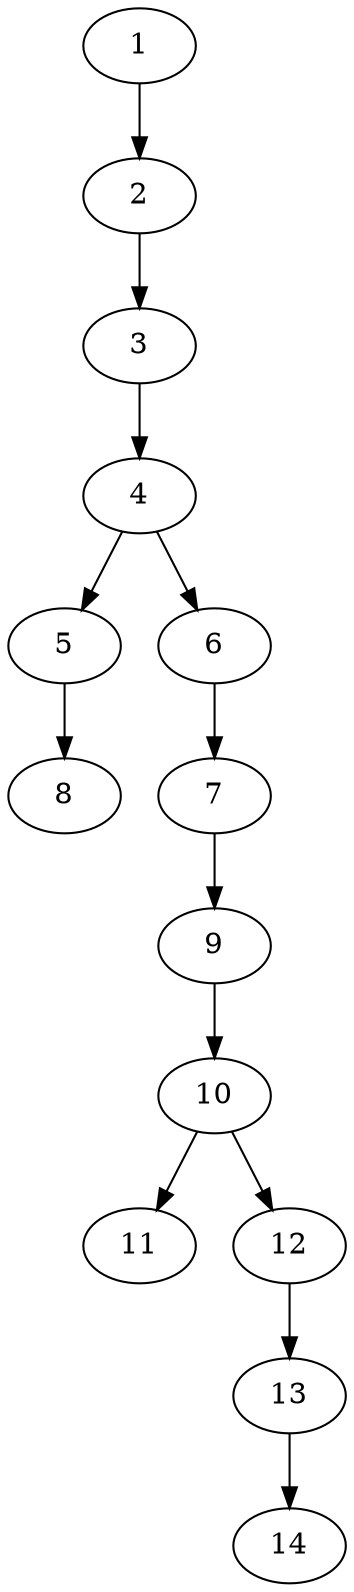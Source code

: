 // DAG (tier=1-easy, mode=compute, n=14, ccr=0.260, fat=0.378, density=0.347, regular=0.642, jump=0.011, mindata=262144, maxdata=2097152)
// DAG automatically generated by daggen at Sun Aug 24 16:33:32 2025
// /home/ermia/Project/Environments/daggen/bin/daggen --dot --ccr 0.260 --fat 0.378 --regular 0.642 --density 0.347 --jump 0.011 --mindata 262144 --maxdata 2097152 -n 14 
digraph G {
  1 [size="69305750853966160", alpha="0.09", expect_size="34652875426983080"]
  1 -> 2 [size ="33219726540800"]
  2 [size="362015852712689664", alpha="0.10", expect_size="181007926356344832"]
  2 -> 3 [size ="4063575932928"]
  3 [size="3179531922355257344", alpha="0.01", expect_size="1589765961177628672"]
  3 -> 4 [size ="17298115002368"]
  4 [size="1060908393000075264", alpha="0.05", expect_size="530454196500037632"]
  4 -> 5 [size ="8321633353728"]
  4 -> 6 [size ="8321633353728"]
  5 [size="10735707749414936", alpha="0.18", expect_size="5367853874707468"]
  5 -> 8 [size ="8138837196800"]
  6 [size="38013107235150920", alpha="0.01", expect_size="19006553617575460"]
  6 -> 7 [size ="30923764531200"]
  7 [size="3233705164208430", alpha="0.04", expect_size="1616852582104215"]
  7 -> 9 [size ="1423915876352"]
  8 [size="6569631141525979136", alpha="0.17", expect_size="3284815570762989568"]
  9 [size="29577277014115144", alpha="0.05", expect_size="14788638507057572"]
  9 -> 10 [size ="35047067353088"]
  10 [size="3763337703316258816", alpha="0.07", expect_size="1881668851658129408"]
  10 -> 11 [size ="19355546943488"]
  10 -> 12 [size ="19355546943488"]
  11 [size="7121150822820756", alpha="0.19", expect_size="3560575411410378"]
  12 [size="82740240416400448", alpha="0.08", expect_size="41370120208200224"]
  12 -> 13 [size ="34534565347328"]
  13 [size="627362711830790144", alpha="0.05", expect_size="313681355915395072"]
  13 -> 14 [size ="5862764576768"]
  14 [size="4911612930555904000", alpha="0.17", expect_size="2455806465277952000"]
}
